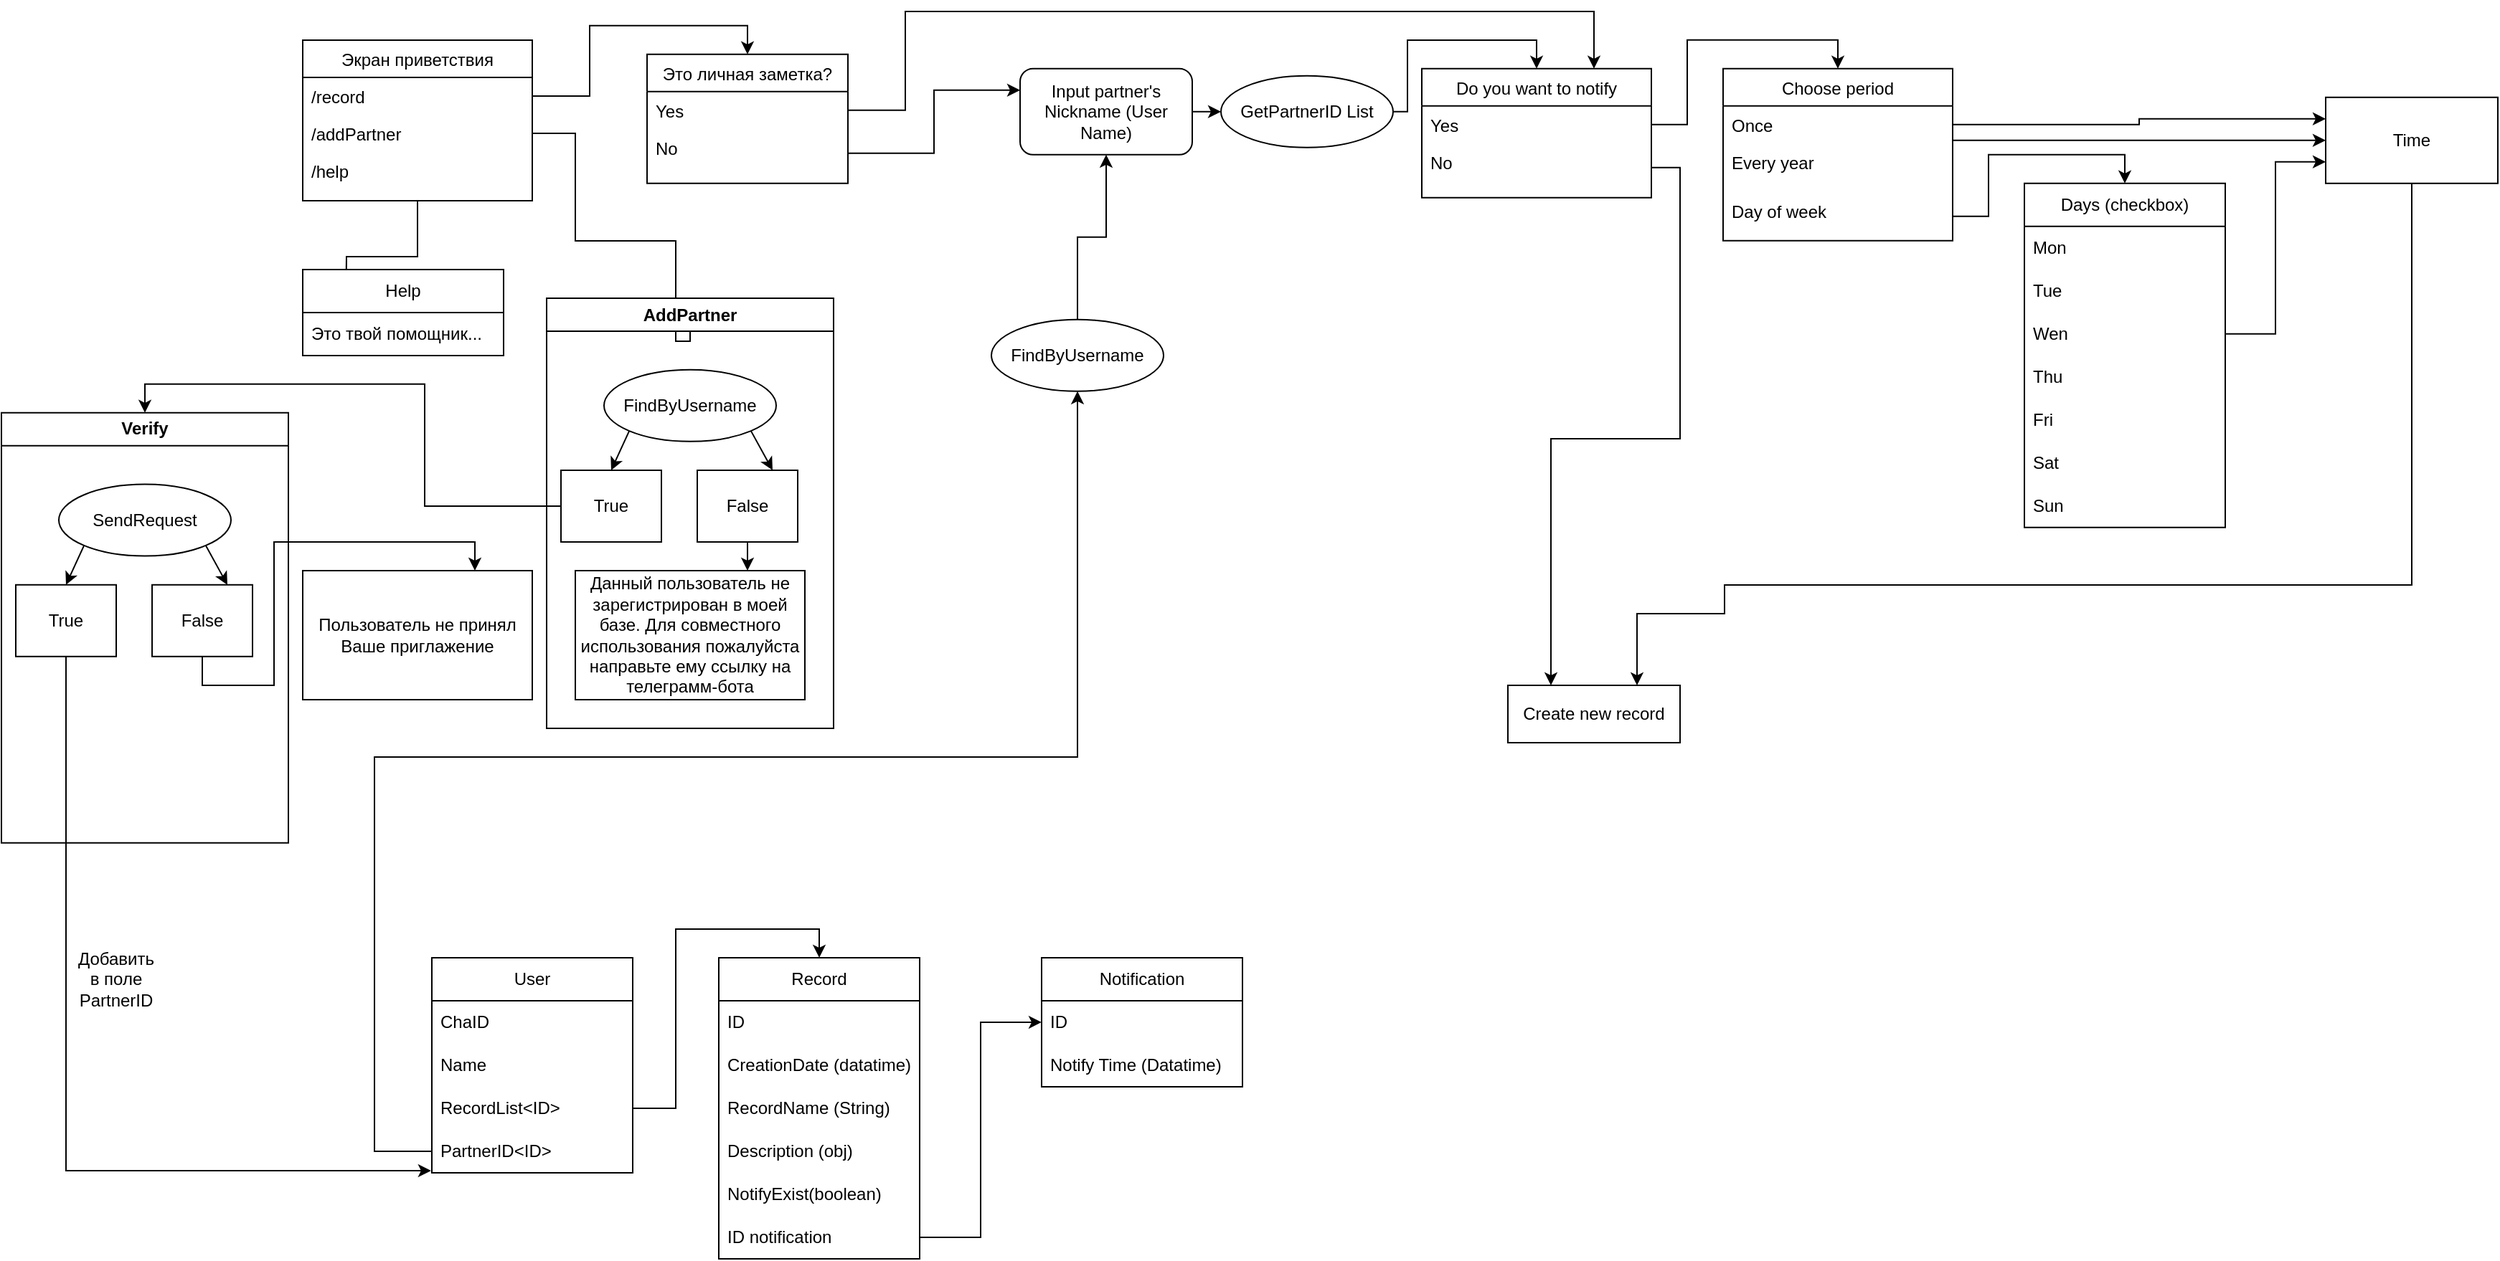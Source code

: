 <mxfile version="21.6.9" type="device">
  <diagram id="C5RBs43oDa-KdzZeNtuy" name="Page-1">
    <mxGraphModel dx="2379" dy="804" grid="1" gridSize="10" guides="1" tooltips="1" connect="1" arrows="1" fold="1" page="1" pageScale="1" pageWidth="827" pageHeight="1169" math="0" shadow="0">
      <root>
        <mxCell id="WIyWlLk6GJQsqaUBKTNV-0" />
        <mxCell id="WIyWlLk6GJQsqaUBKTNV-1" parent="WIyWlLk6GJQsqaUBKTNV-0" />
        <mxCell id="1O6lctXdBjI3KmpV_OLV-2" value="" style="edgeStyle=orthogonalEdgeStyle;rounded=0;orthogonalLoop=1;jettySize=auto;html=1;" parent="WIyWlLk6GJQsqaUBKTNV-1" source="zkfFHV4jXpPFQw0GAbJ--6" edge="1">
          <mxGeometry relative="1" as="geometry">
            <mxPoint x="60" y="230" as="targetPoint" />
          </mxGeometry>
        </mxCell>
        <mxCell id="zkfFHV4jXpPFQw0GAbJ--6" value="Экран приветствия" style="swimlane;fontStyle=0;align=center;verticalAlign=top;childLayout=stackLayout;horizontal=1;startSize=26;horizontalStack=0;resizeParent=1;resizeLast=0;collapsible=1;marginBottom=0;rounded=0;shadow=0;strokeWidth=1;" parent="WIyWlLk6GJQsqaUBKTNV-1" vertex="1">
          <mxGeometry x="30" y="40" width="160" height="112" as="geometry">
            <mxRectangle x="130" y="380" width="160" height="26" as="alternateBounds" />
          </mxGeometry>
        </mxCell>
        <mxCell id="zkfFHV4jXpPFQw0GAbJ--7" value="/record" style="text;align=left;verticalAlign=top;spacingLeft=4;spacingRight=4;overflow=hidden;rotatable=0;points=[[0,0.5],[1,0.5]];portConstraint=eastwest;" parent="zkfFHV4jXpPFQw0GAbJ--6" vertex="1">
          <mxGeometry y="26" width="160" height="26" as="geometry" />
        </mxCell>
        <mxCell id="bzOQS6jBrsl7_xyczHal-80" value="/addPartner" style="text;align=left;verticalAlign=top;spacingLeft=4;spacingRight=4;overflow=hidden;rotatable=0;points=[[0,0.5],[1,0.5]];portConstraint=eastwest;" parent="zkfFHV4jXpPFQw0GAbJ--6" vertex="1">
          <mxGeometry y="52" width="160" height="26" as="geometry" />
        </mxCell>
        <mxCell id="1O6lctXdBjI3KmpV_OLV-4" value="/help" style="text;align=left;verticalAlign=top;spacingLeft=4;spacingRight=4;overflow=hidden;rotatable=0;points=[[0,0.5],[1,0.5]];portConstraint=eastwest;" parent="zkfFHV4jXpPFQw0GAbJ--6" vertex="1">
          <mxGeometry y="78" width="160" height="34" as="geometry" />
        </mxCell>
        <mxCell id="1O6lctXdBjI3KmpV_OLV-6" value="Help" style="swimlane;fontStyle=0;childLayout=stackLayout;horizontal=1;startSize=30;horizontalStack=0;resizeParent=1;resizeParentMax=0;resizeLast=0;collapsible=1;marginBottom=0;whiteSpace=wrap;html=1;" parent="WIyWlLk6GJQsqaUBKTNV-1" vertex="1">
          <mxGeometry x="30" y="200" width="140" height="60" as="geometry">
            <mxRectangle x="50" y="360" width="60" height="30" as="alternateBounds" />
          </mxGeometry>
        </mxCell>
        <mxCell id="1O6lctXdBjI3KmpV_OLV-7" value="Это твой помощник..." style="text;strokeColor=none;fillColor=none;align=left;verticalAlign=middle;spacingLeft=4;spacingRight=4;overflow=hidden;points=[[0,0.5],[1,0.5]];portConstraint=eastwest;rotatable=0;whiteSpace=wrap;html=1;" parent="1O6lctXdBjI3KmpV_OLV-6" vertex="1">
          <mxGeometry y="30" width="140" height="30" as="geometry" />
        </mxCell>
        <mxCell id="1O6lctXdBjI3KmpV_OLV-11" value="Record" style="swimlane;fontStyle=0;childLayout=stackLayout;horizontal=1;startSize=30;horizontalStack=0;resizeParent=1;resizeParentMax=0;resizeLast=0;collapsible=1;marginBottom=0;whiteSpace=wrap;html=1;" parent="WIyWlLk6GJQsqaUBKTNV-1" vertex="1">
          <mxGeometry x="320" y="679.95" width="140" height="210" as="geometry" />
        </mxCell>
        <mxCell id="1O6lctXdBjI3KmpV_OLV-12" value="ID" style="text;strokeColor=none;fillColor=none;align=left;verticalAlign=middle;spacingLeft=4;spacingRight=4;overflow=hidden;points=[[0,0.5],[1,0.5]];portConstraint=eastwest;rotatable=0;whiteSpace=wrap;html=1;" parent="1O6lctXdBjI3KmpV_OLV-11" vertex="1">
          <mxGeometry y="30" width="140" height="30" as="geometry" />
        </mxCell>
        <mxCell id="1O6lctXdBjI3KmpV_OLV-13" value="CreationDate (datatime)" style="text;strokeColor=none;fillColor=none;align=left;verticalAlign=middle;spacingLeft=4;spacingRight=4;overflow=hidden;points=[[0,0.5],[1,0.5]];portConstraint=eastwest;rotatable=0;whiteSpace=wrap;html=1;" parent="1O6lctXdBjI3KmpV_OLV-11" vertex="1">
          <mxGeometry y="60" width="140" height="30" as="geometry" />
        </mxCell>
        <mxCell id="bzOQS6jBrsl7_xyczHal-65" value="RecordName (String)" style="text;strokeColor=none;fillColor=none;align=left;verticalAlign=middle;spacingLeft=4;spacingRight=4;overflow=hidden;points=[[0,0.5],[1,0.5]];portConstraint=eastwest;rotatable=0;whiteSpace=wrap;html=1;" parent="1O6lctXdBjI3KmpV_OLV-11" vertex="1">
          <mxGeometry y="90" width="140" height="30" as="geometry" />
        </mxCell>
        <mxCell id="1O6lctXdBjI3KmpV_OLV-19" value="Description (obj)" style="text;strokeColor=none;fillColor=none;align=left;verticalAlign=middle;spacingLeft=4;spacingRight=4;overflow=hidden;points=[[0,0.5],[1,0.5]];portConstraint=eastwest;rotatable=0;whiteSpace=wrap;html=1;" parent="1O6lctXdBjI3KmpV_OLV-11" vertex="1">
          <mxGeometry y="120" width="140" height="30" as="geometry" />
        </mxCell>
        <mxCell id="1O6lctXdBjI3KmpV_OLV-20" value="NotifyExist(boolean)" style="text;strokeColor=none;fillColor=none;align=left;verticalAlign=middle;spacingLeft=4;spacingRight=4;overflow=hidden;points=[[0,0.5],[1,0.5]];portConstraint=eastwest;rotatable=0;whiteSpace=wrap;html=1;" parent="1O6lctXdBjI3KmpV_OLV-11" vertex="1">
          <mxGeometry y="150" width="140" height="30" as="geometry" />
        </mxCell>
        <mxCell id="1O6lctXdBjI3KmpV_OLV-14" value="ID notification" style="text;strokeColor=none;fillColor=none;align=left;verticalAlign=middle;spacingLeft=4;spacingRight=4;overflow=hidden;points=[[0,0.5],[1,0.5]];portConstraint=eastwest;rotatable=0;whiteSpace=wrap;html=1;" parent="1O6lctXdBjI3KmpV_OLV-11" vertex="1">
          <mxGeometry y="180" width="140" height="30" as="geometry" />
        </mxCell>
        <mxCell id="1O6lctXdBjI3KmpV_OLV-15" value="Notification" style="swimlane;fontStyle=0;childLayout=stackLayout;horizontal=1;startSize=30;horizontalStack=0;resizeParent=1;resizeParentMax=0;resizeLast=0;collapsible=1;marginBottom=0;whiteSpace=wrap;html=1;" parent="WIyWlLk6GJQsqaUBKTNV-1" vertex="1">
          <mxGeometry x="545" y="679.95" width="140" height="90" as="geometry" />
        </mxCell>
        <mxCell id="1O6lctXdBjI3KmpV_OLV-16" value="ID" style="text;strokeColor=none;fillColor=none;align=left;verticalAlign=middle;spacingLeft=4;spacingRight=4;overflow=hidden;points=[[0,0.5],[1,0.5]];portConstraint=eastwest;rotatable=0;whiteSpace=wrap;html=1;" parent="1O6lctXdBjI3KmpV_OLV-15" vertex="1">
          <mxGeometry y="30" width="140" height="30" as="geometry" />
        </mxCell>
        <mxCell id="bzOQS6jBrsl7_xyczHal-0" value="Notify Time (Datatime)" style="text;strokeColor=none;fillColor=none;align=left;verticalAlign=middle;spacingLeft=4;spacingRight=4;overflow=hidden;points=[[0,0.5],[1,0.5]];portConstraint=eastwest;rotatable=0;whiteSpace=wrap;html=1;" parent="1O6lctXdBjI3KmpV_OLV-15" vertex="1">
          <mxGeometry y="60" width="140" height="30" as="geometry" />
        </mxCell>
        <mxCell id="1O6lctXdBjI3KmpV_OLV-22" style="edgeStyle=orthogonalEdgeStyle;rounded=0;orthogonalLoop=1;jettySize=auto;html=1;exitX=1;exitY=0.5;exitDx=0;exitDy=0;entryX=0;entryY=0.5;entryDx=0;entryDy=0;" parent="WIyWlLk6GJQsqaUBKTNV-1" source="1O6lctXdBjI3KmpV_OLV-14" target="1O6lctXdBjI3KmpV_OLV-16" edge="1">
          <mxGeometry relative="1" as="geometry" />
        </mxCell>
        <mxCell id="bzOQS6jBrsl7_xyczHal-5" value="Do you want to notify" style="swimlane;fontStyle=0;align=center;verticalAlign=top;childLayout=stackLayout;horizontal=1;startSize=26;horizontalStack=0;resizeParent=1;resizeLast=0;collapsible=1;marginBottom=0;rounded=0;shadow=0;strokeWidth=1;" parent="WIyWlLk6GJQsqaUBKTNV-1" vertex="1">
          <mxGeometry x="810" y="59.89" width="160" height="90" as="geometry">
            <mxRectangle x="130" y="380" width="160" height="26" as="alternateBounds" />
          </mxGeometry>
        </mxCell>
        <mxCell id="bzOQS6jBrsl7_xyczHal-6" value="Yes" style="text;align=left;verticalAlign=top;spacingLeft=4;spacingRight=4;overflow=hidden;rotatable=0;points=[[0,0.5],[1,0.5]];portConstraint=eastwest;" parent="bzOQS6jBrsl7_xyczHal-5" vertex="1">
          <mxGeometry y="26" width="160" height="26" as="geometry" />
        </mxCell>
        <mxCell id="bzOQS6jBrsl7_xyczHal-7" value="No" style="text;align=left;verticalAlign=top;spacingLeft=4;spacingRight=4;overflow=hidden;rotatable=0;points=[[0,0.5],[1,0.5]];portConstraint=eastwest;" parent="bzOQS6jBrsl7_xyczHal-5" vertex="1">
          <mxGeometry y="52" width="160" height="34" as="geometry" />
        </mxCell>
        <mxCell id="bzOQS6jBrsl7_xyczHal-9" style="edgeStyle=orthogonalEdgeStyle;rounded=0;orthogonalLoop=1;jettySize=auto;html=1;exitX=1;exitY=0.5;exitDx=0;exitDy=0;entryX=0.5;entryY=0;entryDx=0;entryDy=0;" parent="WIyWlLk6GJQsqaUBKTNV-1" source="zkfFHV4jXpPFQw0GAbJ--7" target="bzOQS6jBrsl7_xyczHal-66" edge="1">
          <mxGeometry relative="1" as="geometry">
            <mxPoint x="250" y="79.429" as="targetPoint" />
          </mxGeometry>
        </mxCell>
        <mxCell id="bzOQS6jBrsl7_xyczHal-10" value="Choose period" style="swimlane;fontStyle=0;align=center;verticalAlign=top;childLayout=stackLayout;horizontal=1;startSize=26;horizontalStack=0;resizeParent=1;resizeLast=0;collapsible=1;marginBottom=0;rounded=0;shadow=0;strokeWidth=1;" parent="WIyWlLk6GJQsqaUBKTNV-1" vertex="1">
          <mxGeometry x="1020" y="59.89" width="160" height="120" as="geometry">
            <mxRectangle x="130" y="380" width="160" height="26" as="alternateBounds" />
          </mxGeometry>
        </mxCell>
        <mxCell id="bzOQS6jBrsl7_xyczHal-11" value="Once" style="text;align=left;verticalAlign=top;spacingLeft=4;spacingRight=4;overflow=hidden;rotatable=0;points=[[0,0.5],[1,0.5]];portConstraint=eastwest;" parent="bzOQS6jBrsl7_xyczHal-10" vertex="1">
          <mxGeometry y="26" width="160" height="26" as="geometry" />
        </mxCell>
        <mxCell id="bzOQS6jBrsl7_xyczHal-15" value="Every year" style="text;align=left;verticalAlign=top;spacingLeft=4;spacingRight=4;overflow=hidden;rotatable=0;points=[[0,0.5],[1,0.5]];portConstraint=eastwest;" parent="bzOQS6jBrsl7_xyczHal-10" vertex="1">
          <mxGeometry y="52" width="160" height="34" as="geometry" />
        </mxCell>
        <mxCell id="bzOQS6jBrsl7_xyczHal-17" value="Day of week" style="text;align=left;verticalAlign=top;spacingLeft=4;spacingRight=4;overflow=hidden;rotatable=0;points=[[0,0.5],[1,0.5]];portConstraint=eastwest;" parent="bzOQS6jBrsl7_xyczHal-10" vertex="1">
          <mxGeometry y="86" width="160" height="34" as="geometry" />
        </mxCell>
        <mxCell id="bzOQS6jBrsl7_xyczHal-26" value="Days (checkbox)" style="swimlane;fontStyle=0;childLayout=stackLayout;horizontal=1;startSize=30;horizontalStack=0;resizeParent=1;resizeParentMax=0;resizeLast=0;collapsible=1;marginBottom=0;whiteSpace=wrap;html=1;" parent="WIyWlLk6GJQsqaUBKTNV-1" vertex="1">
          <mxGeometry x="1230" y="139.89" width="140" height="240" as="geometry" />
        </mxCell>
        <mxCell id="bzOQS6jBrsl7_xyczHal-27" value="Mon" style="text;strokeColor=none;fillColor=none;align=left;verticalAlign=middle;spacingLeft=4;spacingRight=4;overflow=hidden;points=[[0,0.5],[1,0.5]];portConstraint=eastwest;rotatable=0;whiteSpace=wrap;html=1;" parent="bzOQS6jBrsl7_xyczHal-26" vertex="1">
          <mxGeometry y="30" width="140" height="30" as="geometry" />
        </mxCell>
        <mxCell id="bzOQS6jBrsl7_xyczHal-28" value="Tue" style="text;strokeColor=none;fillColor=none;align=left;verticalAlign=middle;spacingLeft=4;spacingRight=4;overflow=hidden;points=[[0,0.5],[1,0.5]];portConstraint=eastwest;rotatable=0;whiteSpace=wrap;html=1;" parent="bzOQS6jBrsl7_xyczHal-26" vertex="1">
          <mxGeometry y="60" width="140" height="30" as="geometry" />
        </mxCell>
        <mxCell id="bzOQS6jBrsl7_xyczHal-29" value="Wen" style="text;strokeColor=none;fillColor=none;align=left;verticalAlign=middle;spacingLeft=4;spacingRight=4;overflow=hidden;points=[[0,0.5],[1,0.5]];portConstraint=eastwest;rotatable=0;whiteSpace=wrap;html=1;" parent="bzOQS6jBrsl7_xyczHal-26" vertex="1">
          <mxGeometry y="90" width="140" height="30" as="geometry" />
        </mxCell>
        <mxCell id="bzOQS6jBrsl7_xyczHal-30" value="Thu" style="text;strokeColor=none;fillColor=none;align=left;verticalAlign=middle;spacingLeft=4;spacingRight=4;overflow=hidden;points=[[0,0.5],[1,0.5]];portConstraint=eastwest;rotatable=0;whiteSpace=wrap;html=1;" parent="bzOQS6jBrsl7_xyczHal-26" vertex="1">
          <mxGeometry y="120" width="140" height="30" as="geometry" />
        </mxCell>
        <mxCell id="bzOQS6jBrsl7_xyczHal-31" value="Fri" style="text;strokeColor=none;fillColor=none;align=left;verticalAlign=middle;spacingLeft=4;spacingRight=4;overflow=hidden;points=[[0,0.5],[1,0.5]];portConstraint=eastwest;rotatable=0;whiteSpace=wrap;html=1;" parent="bzOQS6jBrsl7_xyczHal-26" vertex="1">
          <mxGeometry y="150" width="140" height="30" as="geometry" />
        </mxCell>
        <mxCell id="bzOQS6jBrsl7_xyczHal-32" value="Sat" style="text;strokeColor=none;fillColor=none;align=left;verticalAlign=middle;spacingLeft=4;spacingRight=4;overflow=hidden;points=[[0,0.5],[1,0.5]];portConstraint=eastwest;rotatable=0;whiteSpace=wrap;html=1;" parent="bzOQS6jBrsl7_xyczHal-26" vertex="1">
          <mxGeometry y="180" width="140" height="30" as="geometry" />
        </mxCell>
        <mxCell id="bzOQS6jBrsl7_xyczHal-33" value="Sun" style="text;strokeColor=none;fillColor=none;align=left;verticalAlign=middle;spacingLeft=4;spacingRight=4;overflow=hidden;points=[[0,0.5],[1,0.5]];portConstraint=eastwest;rotatable=0;whiteSpace=wrap;html=1;" parent="bzOQS6jBrsl7_xyczHal-26" vertex="1">
          <mxGeometry y="210" width="140" height="30" as="geometry" />
        </mxCell>
        <mxCell id="bzOQS6jBrsl7_xyczHal-35" style="edgeStyle=orthogonalEdgeStyle;rounded=0;orthogonalLoop=1;jettySize=auto;html=1;exitX=1;exitY=0.5;exitDx=0;exitDy=0;entryX=0.5;entryY=0;entryDx=0;entryDy=0;" parent="WIyWlLk6GJQsqaUBKTNV-1" source="bzOQS6jBrsl7_xyczHal-17" target="bzOQS6jBrsl7_xyczHal-26" edge="1">
          <mxGeometry relative="1" as="geometry" />
        </mxCell>
        <mxCell id="bzOQS6jBrsl7_xyczHal-36" style="edgeStyle=orthogonalEdgeStyle;rounded=0;orthogonalLoop=1;jettySize=auto;html=1;exitX=1;exitY=0.5;exitDx=0;exitDy=0;entryX=0.5;entryY=0;entryDx=0;entryDy=0;" parent="WIyWlLk6GJQsqaUBKTNV-1" source="bzOQS6jBrsl7_xyczHal-6" target="bzOQS6jBrsl7_xyczHal-10" edge="1">
          <mxGeometry relative="1" as="geometry" />
        </mxCell>
        <mxCell id="bzOQS6jBrsl7_xyczHal-64" style="edgeStyle=orthogonalEdgeStyle;rounded=0;orthogonalLoop=1;jettySize=auto;html=1;exitX=0.5;exitY=1;exitDx=0;exitDy=0;entryX=0.25;entryY=1;entryDx=0;entryDy=0;" parent="WIyWlLk6GJQsqaUBKTNV-1" source="bzOQS6jBrsl7_xyczHal-38" target="bzOQS6jBrsl7_xyczHal-116" edge="1">
          <mxGeometry relative="1" as="geometry">
            <mxPoint x="980.9" y="480" as="targetPoint" />
            <Array as="points">
              <mxPoint x="1500" y="420" />
              <mxPoint x="1021" y="420" />
              <mxPoint x="1021" y="440" />
              <mxPoint x="960" y="440" />
            </Array>
          </mxGeometry>
        </mxCell>
        <mxCell id="bzOQS6jBrsl7_xyczHal-38" value="Time" style="rounded=0;whiteSpace=wrap;html=1;" parent="WIyWlLk6GJQsqaUBKTNV-1" vertex="1">
          <mxGeometry x="1440" y="79.89" width="120" height="60" as="geometry" />
        </mxCell>
        <mxCell id="bzOQS6jBrsl7_xyczHal-39" style="edgeStyle=orthogonalEdgeStyle;rounded=0;orthogonalLoop=1;jettySize=auto;html=1;exitX=1;exitY=0.5;exitDx=0;exitDy=0;entryX=0;entryY=0.75;entryDx=0;entryDy=0;" parent="WIyWlLk6GJQsqaUBKTNV-1" source="bzOQS6jBrsl7_xyczHal-29" target="bzOQS6jBrsl7_xyczHal-38" edge="1">
          <mxGeometry relative="1" as="geometry" />
        </mxCell>
        <mxCell id="bzOQS6jBrsl7_xyczHal-40" style="edgeStyle=orthogonalEdgeStyle;rounded=0;orthogonalLoop=1;jettySize=auto;html=1;exitX=1;exitY=0.5;exitDx=0;exitDy=0;entryX=0;entryY=0.5;entryDx=0;entryDy=0;" parent="WIyWlLk6GJQsqaUBKTNV-1" source="bzOQS6jBrsl7_xyczHal-15" target="bzOQS6jBrsl7_xyczHal-38" edge="1">
          <mxGeometry relative="1" as="geometry">
            <Array as="points">
              <mxPoint x="1180" y="109.89" />
            </Array>
          </mxGeometry>
        </mxCell>
        <mxCell id="bzOQS6jBrsl7_xyczHal-41" style="edgeStyle=orthogonalEdgeStyle;rounded=0;orthogonalLoop=1;jettySize=auto;html=1;exitX=1;exitY=0.5;exitDx=0;exitDy=0;entryX=0;entryY=0.25;entryDx=0;entryDy=0;" parent="WIyWlLk6GJQsqaUBKTNV-1" source="bzOQS6jBrsl7_xyczHal-11" target="bzOQS6jBrsl7_xyczHal-38" edge="1">
          <mxGeometry relative="1" as="geometry" />
        </mxCell>
        <mxCell id="bzOQS6jBrsl7_xyczHal-76" style="edgeStyle=orthogonalEdgeStyle;rounded=0;orthogonalLoop=1;jettySize=auto;html=1;exitX=0;exitY=0.5;exitDx=0;exitDy=0;" parent="WIyWlLk6GJQsqaUBKTNV-1" source="bzOQS6jBrsl7_xyczHal-79" target="bzOQS6jBrsl7_xyczHal-75" edge="1">
          <mxGeometry relative="1" as="geometry">
            <Array as="points">
              <mxPoint x="80" y="815" />
              <mxPoint x="80" y="540" />
              <mxPoint x="570" y="540" />
            </Array>
          </mxGeometry>
        </mxCell>
        <mxCell id="bzOQS6jBrsl7_xyczHal-43" value="User" style="swimlane;fontStyle=0;childLayout=stackLayout;horizontal=1;startSize=30;horizontalStack=0;resizeParent=1;resizeParentMax=0;resizeLast=0;collapsible=1;marginBottom=0;whiteSpace=wrap;html=1;" parent="WIyWlLk6GJQsqaUBKTNV-1" vertex="1">
          <mxGeometry x="120" y="679.95" width="140" height="150" as="geometry" />
        </mxCell>
        <mxCell id="bzOQS6jBrsl7_xyczHal-44" value="ChaID" style="text;strokeColor=none;fillColor=none;align=left;verticalAlign=middle;spacingLeft=4;spacingRight=4;overflow=hidden;points=[[0,0.5],[1,0.5]];portConstraint=eastwest;rotatable=0;whiteSpace=wrap;html=1;" parent="bzOQS6jBrsl7_xyczHal-43" vertex="1">
          <mxGeometry y="30" width="140" height="30" as="geometry" />
        </mxCell>
        <mxCell id="bzOQS6jBrsl7_xyczHal-45" value="Name" style="text;strokeColor=none;fillColor=none;align=left;verticalAlign=middle;spacingLeft=4;spacingRight=4;overflow=hidden;points=[[0,0.5],[1,0.5]];portConstraint=eastwest;rotatable=0;whiteSpace=wrap;html=1;" parent="bzOQS6jBrsl7_xyczHal-43" vertex="1">
          <mxGeometry y="60" width="140" height="30" as="geometry" />
        </mxCell>
        <mxCell id="bzOQS6jBrsl7_xyczHal-46" value="RecordList&amp;lt;ID&amp;gt;" style="text;strokeColor=none;fillColor=none;align=left;verticalAlign=middle;spacingLeft=4;spacingRight=4;overflow=hidden;points=[[0,0.5],[1,0.5]];portConstraint=eastwest;rotatable=0;whiteSpace=wrap;html=1;" parent="bzOQS6jBrsl7_xyczHal-43" vertex="1">
          <mxGeometry y="90" width="140" height="30" as="geometry" />
        </mxCell>
        <mxCell id="bzOQS6jBrsl7_xyczHal-79" value="PartnerID&amp;lt;ID&amp;gt;" style="text;strokeColor=none;fillColor=none;align=left;verticalAlign=middle;spacingLeft=4;spacingRight=4;overflow=hidden;points=[[0,0.5],[1,0.5]];portConstraint=eastwest;rotatable=0;whiteSpace=wrap;html=1;" parent="bzOQS6jBrsl7_xyczHal-43" vertex="1">
          <mxGeometry y="120" width="140" height="30" as="geometry" />
        </mxCell>
        <mxCell id="bzOQS6jBrsl7_xyczHal-48" style="edgeStyle=orthogonalEdgeStyle;rounded=0;orthogonalLoop=1;jettySize=auto;html=1;exitX=1;exitY=0.5;exitDx=0;exitDy=0;entryX=0.5;entryY=0;entryDx=0;entryDy=0;" parent="WIyWlLk6GJQsqaUBKTNV-1" source="bzOQS6jBrsl7_xyczHal-46" target="1O6lctXdBjI3KmpV_OLV-11" edge="1">
          <mxGeometry relative="1" as="geometry" />
        </mxCell>
        <mxCell id="bzOQS6jBrsl7_xyczHal-63" style="edgeStyle=orthogonalEdgeStyle;rounded=0;orthogonalLoop=1;jettySize=auto;html=1;exitX=1;exitY=0.5;exitDx=0;exitDy=0;entryX=0.75;entryY=1;entryDx=0;entryDy=0;" parent="WIyWlLk6GJQsqaUBKTNV-1" source="bzOQS6jBrsl7_xyczHal-7" target="bzOQS6jBrsl7_xyczHal-116" edge="1">
          <mxGeometry relative="1" as="geometry">
            <mxPoint x="935" y="480" as="targetPoint" />
          </mxGeometry>
        </mxCell>
        <mxCell id="bzOQS6jBrsl7_xyczHal-66" value="Это личная заметка?" style="swimlane;fontStyle=0;align=center;verticalAlign=top;childLayout=stackLayout;horizontal=1;startSize=26;horizontalStack=0;resizeParent=1;resizeLast=0;collapsible=1;marginBottom=0;rounded=0;shadow=0;strokeWidth=1;" parent="WIyWlLk6GJQsqaUBKTNV-1" vertex="1">
          <mxGeometry x="270" y="49.89" width="140" height="90" as="geometry">
            <mxRectangle x="130" y="380" width="160" height="26" as="alternateBounds" />
          </mxGeometry>
        </mxCell>
        <mxCell id="bzOQS6jBrsl7_xyczHal-67" value="Yes" style="text;align=left;verticalAlign=top;spacingLeft=4;spacingRight=4;overflow=hidden;rotatable=0;points=[[0,0.5],[1,0.5]];portConstraint=eastwest;" parent="bzOQS6jBrsl7_xyczHal-66" vertex="1">
          <mxGeometry y="26" width="140" height="26" as="geometry" />
        </mxCell>
        <mxCell id="bzOQS6jBrsl7_xyczHal-68" value="No" style="text;align=left;verticalAlign=top;spacingLeft=4;spacingRight=4;overflow=hidden;rotatable=0;points=[[0,0.5],[1,0.5]];portConstraint=eastwest;" parent="bzOQS6jBrsl7_xyczHal-66" vertex="1">
          <mxGeometry y="52" width="140" height="34" as="geometry" />
        </mxCell>
        <mxCell id="bzOQS6jBrsl7_xyczHal-110" style="edgeStyle=orthogonalEdgeStyle;rounded=0;orthogonalLoop=1;jettySize=auto;html=1;exitX=1;exitY=0.5;exitDx=0;exitDy=0;entryX=0;entryY=0.5;entryDx=0;entryDy=0;" parent="WIyWlLk6GJQsqaUBKTNV-1" source="bzOQS6jBrsl7_xyczHal-73" target="bzOQS6jBrsl7_xyczHal-109" edge="1">
          <mxGeometry relative="1" as="geometry" />
        </mxCell>
        <mxCell id="bzOQS6jBrsl7_xyczHal-73" value="Input partner&#39;s Nickname (User Name)" style="rounded=1;whiteSpace=wrap;html=1;" parent="WIyWlLk6GJQsqaUBKTNV-1" vertex="1">
          <mxGeometry x="530" y="59.89" width="120" height="60" as="geometry" />
        </mxCell>
        <mxCell id="bzOQS6jBrsl7_xyczHal-74" style="edgeStyle=orthogonalEdgeStyle;rounded=0;orthogonalLoop=1;jettySize=auto;html=1;exitX=1;exitY=0.5;exitDx=0;exitDy=0;entryX=0;entryY=0.25;entryDx=0;entryDy=0;" parent="WIyWlLk6GJQsqaUBKTNV-1" source="bzOQS6jBrsl7_xyczHal-68" target="bzOQS6jBrsl7_xyczHal-73" edge="1">
          <mxGeometry relative="1" as="geometry" />
        </mxCell>
        <mxCell id="bzOQS6jBrsl7_xyczHal-77" style="edgeStyle=orthogonalEdgeStyle;rounded=0;orthogonalLoop=1;jettySize=auto;html=1;exitX=0.5;exitY=0;exitDx=0;exitDy=0;entryX=0.5;entryY=1;entryDx=0;entryDy=0;" parent="WIyWlLk6GJQsqaUBKTNV-1" source="bzOQS6jBrsl7_xyczHal-75" target="bzOQS6jBrsl7_xyczHal-73" edge="1">
          <mxGeometry relative="1" as="geometry" />
        </mxCell>
        <mxCell id="bzOQS6jBrsl7_xyczHal-75" value="FindByUsername" style="ellipse;whiteSpace=wrap;html=1;" parent="WIyWlLk6GJQsqaUBKTNV-1" vertex="1">
          <mxGeometry x="510" y="234.89" width="120" height="50" as="geometry" />
        </mxCell>
        <mxCell id="bzOQS6jBrsl7_xyczHal-82" style="edgeStyle=orthogonalEdgeStyle;rounded=0;orthogonalLoop=1;jettySize=auto;html=1;exitX=1;exitY=0.5;exitDx=0;exitDy=0;entryX=0.5;entryY=0;entryDx=0;entryDy=0;" parent="WIyWlLk6GJQsqaUBKTNV-1" source="bzOQS6jBrsl7_xyczHal-80" target="bzOQS6jBrsl7_xyczHal-88" edge="1">
          <mxGeometry relative="1" as="geometry">
            <mxPoint x="280" y="280" as="targetPoint" />
            <Array as="points">
              <mxPoint x="220" y="105" />
              <mxPoint x="220" y="180" />
              <mxPoint x="290" y="180" />
              <mxPoint x="290" y="250" />
            </Array>
          </mxGeometry>
        </mxCell>
        <mxCell id="bzOQS6jBrsl7_xyczHal-88" value="AddPartner" style="swimlane;whiteSpace=wrap;html=1;" parent="WIyWlLk6GJQsqaUBKTNV-1" vertex="1">
          <mxGeometry x="200" y="220" width="200" height="300" as="geometry" />
        </mxCell>
        <mxCell id="bzOQS6jBrsl7_xyczHal-83" value="FindByUsername" style="ellipse;whiteSpace=wrap;html=1;" parent="bzOQS6jBrsl7_xyczHal-88" vertex="1">
          <mxGeometry x="40" y="49.89" width="120" height="50" as="geometry" />
        </mxCell>
        <mxCell id="bzOQS6jBrsl7_xyczHal-85" value="True" style="rounded=0;whiteSpace=wrap;html=1;" parent="bzOQS6jBrsl7_xyczHal-88" vertex="1">
          <mxGeometry x="10" y="120" width="70" height="50" as="geometry" />
        </mxCell>
        <mxCell id="bzOQS6jBrsl7_xyczHal-95" style="edgeStyle=orthogonalEdgeStyle;rounded=0;orthogonalLoop=1;jettySize=auto;html=1;exitX=0.5;exitY=1;exitDx=0;exitDy=0;entryX=0.75;entryY=0;entryDx=0;entryDy=0;" parent="bzOQS6jBrsl7_xyczHal-88" source="bzOQS6jBrsl7_xyczHal-86" target="bzOQS6jBrsl7_xyczHal-94" edge="1">
          <mxGeometry relative="1" as="geometry" />
        </mxCell>
        <mxCell id="bzOQS6jBrsl7_xyczHal-86" value="False" style="rounded=0;whiteSpace=wrap;html=1;" parent="bzOQS6jBrsl7_xyczHal-88" vertex="1">
          <mxGeometry x="105" y="120" width="70" height="50" as="geometry" />
        </mxCell>
        <mxCell id="bzOQS6jBrsl7_xyczHal-92" value="" style="endArrow=classic;html=1;rounded=0;entryX=0.5;entryY=0;entryDx=0;entryDy=0;exitX=0;exitY=1;exitDx=0;exitDy=0;" parent="bzOQS6jBrsl7_xyczHal-88" source="bzOQS6jBrsl7_xyczHal-83" target="bzOQS6jBrsl7_xyczHal-85" edge="1">
          <mxGeometry width="50" height="50" relative="1" as="geometry">
            <mxPoint x="160" y="220" as="sourcePoint" />
            <mxPoint x="210" y="170" as="targetPoint" />
          </mxGeometry>
        </mxCell>
        <mxCell id="bzOQS6jBrsl7_xyczHal-93" value="" style="endArrow=classic;html=1;rounded=0;exitX=1;exitY=1;exitDx=0;exitDy=0;entryX=0.75;entryY=0;entryDx=0;entryDy=0;" parent="bzOQS6jBrsl7_xyczHal-88" source="bzOQS6jBrsl7_xyczHal-83" target="bzOQS6jBrsl7_xyczHal-86" edge="1">
          <mxGeometry width="50" height="50" relative="1" as="geometry">
            <mxPoint x="210" y="270" as="sourcePoint" />
            <mxPoint x="260" y="220" as="targetPoint" />
          </mxGeometry>
        </mxCell>
        <mxCell id="bzOQS6jBrsl7_xyczHal-94" value="Данный пользователь не зарегистрирован в моей базе. Для совместного использования пожалуйста направьте ему ссылку на телеграмм-бота" style="rounded=0;whiteSpace=wrap;html=1;" parent="bzOQS6jBrsl7_xyczHal-88" vertex="1">
          <mxGeometry x="20" y="190" width="160" height="90" as="geometry" />
        </mxCell>
        <mxCell id="bzOQS6jBrsl7_xyczHal-90" value="Добавить в поле PartnerID" style="text;html=1;strokeColor=none;fillColor=none;align=center;verticalAlign=middle;whiteSpace=wrap;rounded=0;" parent="WIyWlLk6GJQsqaUBKTNV-1" vertex="1">
          <mxGeometry x="-130" y="679.95" width="60" height="30" as="geometry" />
        </mxCell>
        <mxCell id="bzOQS6jBrsl7_xyczHal-96" value="Verify" style="swimlane;whiteSpace=wrap;html=1;" parent="WIyWlLk6GJQsqaUBKTNV-1" vertex="1">
          <mxGeometry x="-180" y="299.89" width="200" height="300" as="geometry" />
        </mxCell>
        <mxCell id="bzOQS6jBrsl7_xyczHal-97" value="SendRequest" style="ellipse;whiteSpace=wrap;html=1;" parent="bzOQS6jBrsl7_xyczHal-96" vertex="1">
          <mxGeometry x="40" y="49.89" width="120" height="50" as="geometry" />
        </mxCell>
        <mxCell id="bzOQS6jBrsl7_xyczHal-98" value="True" style="rounded=0;whiteSpace=wrap;html=1;" parent="bzOQS6jBrsl7_xyczHal-96" vertex="1">
          <mxGeometry x="10" y="120" width="70" height="50" as="geometry" />
        </mxCell>
        <mxCell id="bzOQS6jBrsl7_xyczHal-100" value="False" style="rounded=0;whiteSpace=wrap;html=1;" parent="bzOQS6jBrsl7_xyczHal-96" vertex="1">
          <mxGeometry x="105" y="120" width="70" height="50" as="geometry" />
        </mxCell>
        <mxCell id="bzOQS6jBrsl7_xyczHal-101" value="" style="endArrow=classic;html=1;rounded=0;entryX=0.5;entryY=0;entryDx=0;entryDy=0;exitX=0;exitY=1;exitDx=0;exitDy=0;" parent="bzOQS6jBrsl7_xyczHal-96" source="bzOQS6jBrsl7_xyczHal-97" target="bzOQS6jBrsl7_xyczHal-98" edge="1">
          <mxGeometry width="50" height="50" relative="1" as="geometry">
            <mxPoint x="160" y="220" as="sourcePoint" />
            <mxPoint x="210" y="170" as="targetPoint" />
          </mxGeometry>
        </mxCell>
        <mxCell id="bzOQS6jBrsl7_xyczHal-102" value="" style="endArrow=classic;html=1;rounded=0;exitX=1;exitY=1;exitDx=0;exitDy=0;entryX=0.75;entryY=0;entryDx=0;entryDy=0;" parent="bzOQS6jBrsl7_xyczHal-96" source="bzOQS6jBrsl7_xyczHal-97" target="bzOQS6jBrsl7_xyczHal-100" edge="1">
          <mxGeometry width="50" height="50" relative="1" as="geometry">
            <mxPoint x="210" y="270" as="sourcePoint" />
            <mxPoint x="260" y="220" as="targetPoint" />
          </mxGeometry>
        </mxCell>
        <mxCell id="bzOQS6jBrsl7_xyczHal-104" style="edgeStyle=orthogonalEdgeStyle;rounded=0;orthogonalLoop=1;jettySize=auto;html=1;exitX=0;exitY=0.5;exitDx=0;exitDy=0;entryX=0.5;entryY=0;entryDx=0;entryDy=0;" parent="WIyWlLk6GJQsqaUBKTNV-1" source="bzOQS6jBrsl7_xyczHal-85" target="bzOQS6jBrsl7_xyczHal-96" edge="1">
          <mxGeometry relative="1" as="geometry" />
        </mxCell>
        <mxCell id="bzOQS6jBrsl7_xyczHal-103" value="Пользователь не принял Ваше приглажение" style="rounded=0;whiteSpace=wrap;html=1;" parent="WIyWlLk6GJQsqaUBKTNV-1" vertex="1">
          <mxGeometry x="30" y="410" width="160" height="90" as="geometry" />
        </mxCell>
        <mxCell id="bzOQS6jBrsl7_xyczHal-99" style="edgeStyle=orthogonalEdgeStyle;rounded=0;orthogonalLoop=1;jettySize=auto;html=1;exitX=0.5;exitY=1;exitDx=0;exitDy=0;entryX=0.75;entryY=0;entryDx=0;entryDy=0;" parent="WIyWlLk6GJQsqaUBKTNV-1" source="bzOQS6jBrsl7_xyczHal-100" target="bzOQS6jBrsl7_xyczHal-103" edge="1">
          <mxGeometry relative="1" as="geometry">
            <Array as="points">
              <mxPoint x="-40" y="490" />
              <mxPoint x="10" y="490" />
              <mxPoint x="10" y="390" />
              <mxPoint x="150" y="390" />
            </Array>
          </mxGeometry>
        </mxCell>
        <mxCell id="bzOQS6jBrsl7_xyczHal-105" style="edgeStyle=orthogonalEdgeStyle;rounded=0;orthogonalLoop=1;jettySize=auto;html=1;exitX=0.5;exitY=1;exitDx=0;exitDy=0;entryX=-0.004;entryY=0.952;entryDx=0;entryDy=0;entryPerimeter=0;" parent="WIyWlLk6GJQsqaUBKTNV-1" source="bzOQS6jBrsl7_xyczHal-98" target="bzOQS6jBrsl7_xyczHal-79" edge="1">
          <mxGeometry relative="1" as="geometry" />
        </mxCell>
        <mxCell id="bzOQS6jBrsl7_xyczHal-111" style="edgeStyle=orthogonalEdgeStyle;rounded=0;orthogonalLoop=1;jettySize=auto;html=1;exitX=1;exitY=0.5;exitDx=0;exitDy=0;entryX=0.5;entryY=0;entryDx=0;entryDy=0;" parent="WIyWlLk6GJQsqaUBKTNV-1" source="bzOQS6jBrsl7_xyczHal-109" target="bzOQS6jBrsl7_xyczHal-5" edge="1">
          <mxGeometry relative="1" as="geometry">
            <Array as="points">
              <mxPoint x="800" y="90" />
              <mxPoint x="800" y="40" />
              <mxPoint x="890" y="40" />
            </Array>
          </mxGeometry>
        </mxCell>
        <mxCell id="bzOQS6jBrsl7_xyczHal-109" value="GetPartnerID List" style="ellipse;whiteSpace=wrap;html=1;" parent="WIyWlLk6GJQsqaUBKTNV-1" vertex="1">
          <mxGeometry x="670" y="64.89" width="120" height="50" as="geometry" />
        </mxCell>
        <mxCell id="bzOQS6jBrsl7_xyczHal-116" value="Create new record" style="rounded=0;whiteSpace=wrap;html=1;direction=west;" parent="WIyWlLk6GJQsqaUBKTNV-1" vertex="1">
          <mxGeometry x="870" y="490" width="120" height="40" as="geometry" />
        </mxCell>
        <mxCell id="bzOQS6jBrsl7_xyczHal-117" style="edgeStyle=orthogonalEdgeStyle;rounded=0;orthogonalLoop=1;jettySize=auto;html=1;exitX=1;exitY=0.5;exitDx=0;exitDy=0;entryX=0.75;entryY=0;entryDx=0;entryDy=0;" parent="WIyWlLk6GJQsqaUBKTNV-1" source="bzOQS6jBrsl7_xyczHal-67" target="bzOQS6jBrsl7_xyczHal-5" edge="1">
          <mxGeometry relative="1" as="geometry">
            <Array as="points">
              <mxPoint x="450" y="89" />
              <mxPoint x="450" y="20" />
              <mxPoint x="930" y="20" />
            </Array>
          </mxGeometry>
        </mxCell>
      </root>
    </mxGraphModel>
  </diagram>
</mxfile>
